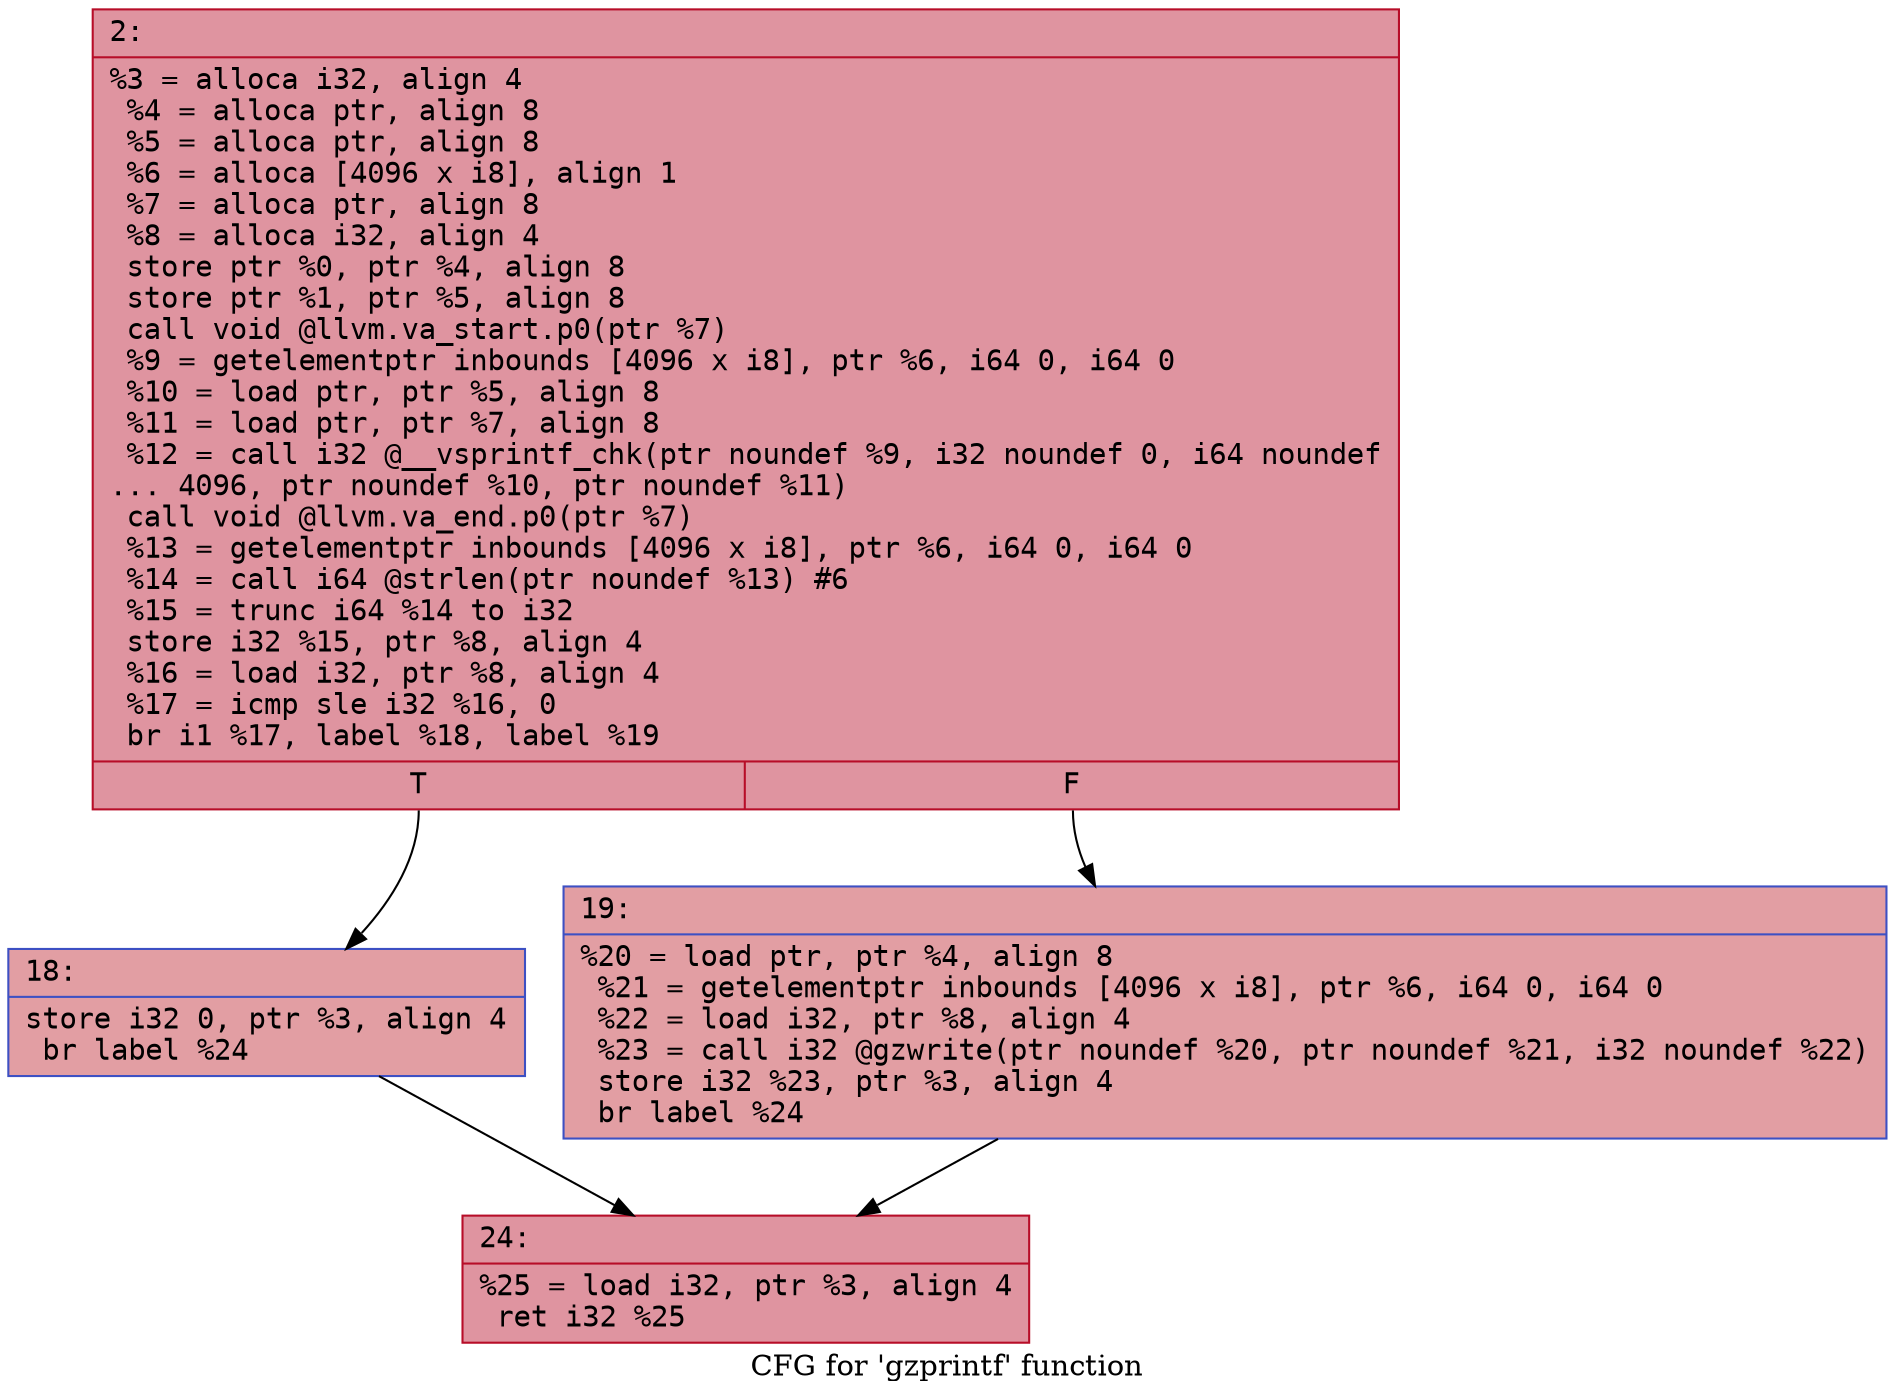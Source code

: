 digraph "CFG for 'gzprintf' function" {
	label="CFG for 'gzprintf' function";

	Node0x600001035f40 [shape=record,color="#b70d28ff", style=filled, fillcolor="#b70d2870" fontname="Courier",label="{2:\l|  %3 = alloca i32, align 4\l  %4 = alloca ptr, align 8\l  %5 = alloca ptr, align 8\l  %6 = alloca [4096 x i8], align 1\l  %7 = alloca ptr, align 8\l  %8 = alloca i32, align 4\l  store ptr %0, ptr %4, align 8\l  store ptr %1, ptr %5, align 8\l  call void @llvm.va_start.p0(ptr %7)\l  %9 = getelementptr inbounds [4096 x i8], ptr %6, i64 0, i64 0\l  %10 = load ptr, ptr %5, align 8\l  %11 = load ptr, ptr %7, align 8\l  %12 = call i32 @__vsprintf_chk(ptr noundef %9, i32 noundef 0, i64 noundef\l... 4096, ptr noundef %10, ptr noundef %11)\l  call void @llvm.va_end.p0(ptr %7)\l  %13 = getelementptr inbounds [4096 x i8], ptr %6, i64 0, i64 0\l  %14 = call i64 @strlen(ptr noundef %13) #6\l  %15 = trunc i64 %14 to i32\l  store i32 %15, ptr %8, align 4\l  %16 = load i32, ptr %8, align 4\l  %17 = icmp sle i32 %16, 0\l  br i1 %17, label %18, label %19\l|{<s0>T|<s1>F}}"];
	Node0x600001035f40:s0 -> Node0x600001035f90[tooltip="2 -> 18\nProbability 50.00%" ];
	Node0x600001035f40:s1 -> Node0x600001035fe0[tooltip="2 -> 19\nProbability 50.00%" ];
	Node0x600001035f90 [shape=record,color="#3d50c3ff", style=filled, fillcolor="#be242e70" fontname="Courier",label="{18:\l|  store i32 0, ptr %3, align 4\l  br label %24\l}"];
	Node0x600001035f90 -> Node0x600001036030[tooltip="18 -> 24\nProbability 100.00%" ];
	Node0x600001035fe0 [shape=record,color="#3d50c3ff", style=filled, fillcolor="#be242e70" fontname="Courier",label="{19:\l|  %20 = load ptr, ptr %4, align 8\l  %21 = getelementptr inbounds [4096 x i8], ptr %6, i64 0, i64 0\l  %22 = load i32, ptr %8, align 4\l  %23 = call i32 @gzwrite(ptr noundef %20, ptr noundef %21, i32 noundef %22)\l  store i32 %23, ptr %3, align 4\l  br label %24\l}"];
	Node0x600001035fe0 -> Node0x600001036030[tooltip="19 -> 24\nProbability 100.00%" ];
	Node0x600001036030 [shape=record,color="#b70d28ff", style=filled, fillcolor="#b70d2870" fontname="Courier",label="{24:\l|  %25 = load i32, ptr %3, align 4\l  ret i32 %25\l}"];
}
